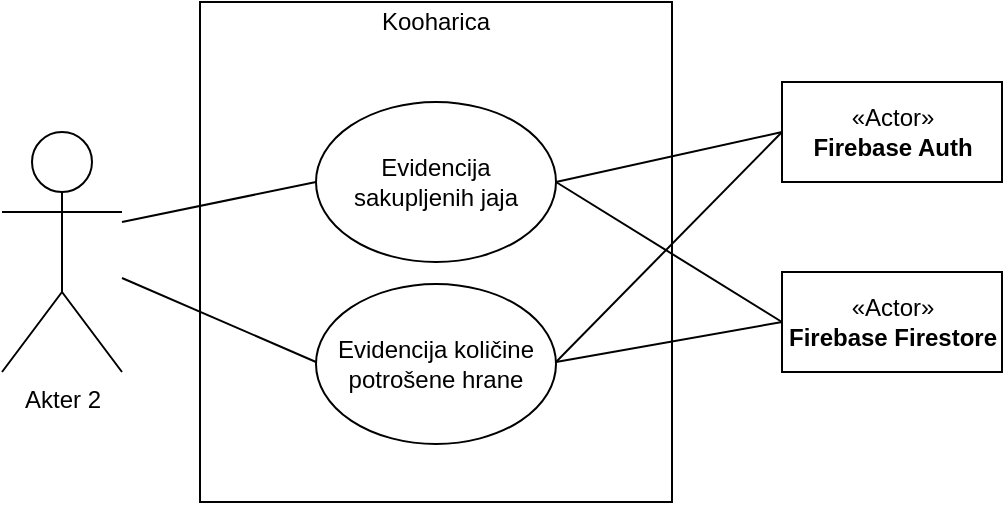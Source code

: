 <mxfile version="14.5.10" type="device"><diagram id="WSlb-377B8OESTIZ7gNn" name="Page-1"><mxGraphModel dx="734" dy="601" grid="1" gridSize="10" guides="1" tooltips="1" connect="1" arrows="1" fold="1" page="1" pageScale="1" pageWidth="827" pageHeight="1169" math="0" shadow="0"><root><mxCell id="0"/><mxCell id="1" parent="0"/><mxCell id="jX7p9ODw6ThJtBg9-2f8-1" value="Akter 2" style="shape=umlActor;verticalLabelPosition=bottom;verticalAlign=top;html=1;" parent="1" vertex="1"><mxGeometry x="310" y="165" width="60" height="120" as="geometry"/></mxCell><mxCell id="jX7p9ODw6ThJtBg9-2f8-2" value="" style="rounded=0;whiteSpace=wrap;html=1;" parent="1" vertex="1"><mxGeometry x="409" y="100" width="236" height="250" as="geometry"/></mxCell><mxCell id="jX7p9ODw6ThJtBg9-2f8-3" value="Kooharica" style="text;html=1;strokeColor=none;fillColor=none;align=center;verticalAlign=middle;whiteSpace=wrap;rounded=0;" parent="1" vertex="1"><mxGeometry x="507" y="100" width="40" height="20" as="geometry"/></mxCell><mxCell id="jX7p9ODw6ThJtBg9-2f8-9" value="«Actor»&lt;br&gt;&lt;b&gt;Firebase Auth&lt;/b&gt;" style="html=1;" parent="1" vertex="1"><mxGeometry x="700" y="140" width="110" height="50" as="geometry"/></mxCell><mxCell id="jX7p9ODw6ThJtBg9-2f8-10" value="«Actor»&lt;br&gt;&lt;b&gt;Firebase Firestore&lt;/b&gt;" style="html=1;" parent="1" vertex="1"><mxGeometry x="700" y="235" width="110" height="50" as="geometry"/></mxCell><mxCell id="jX7p9ODw6ThJtBg9-2f8-11" value="" style="endArrow=none;html=1;entryX=0;entryY=0.5;entryDx=0;entryDy=0;" parent="1" edge="1"><mxGeometry width="50" height="50" relative="1" as="geometry"><mxPoint x="370" y="210" as="sourcePoint"/><mxPoint x="467" y="190" as="targetPoint"/></mxGeometry></mxCell><mxCell id="jX7p9ODw6ThJtBg9-2f8-12" value="" style="endArrow=none;html=1;entryX=0;entryY=0.5;entryDx=0;entryDy=0;exitX=1;exitY=0.5;exitDx=0;exitDy=0;" parent="1" target="jX7p9ODw6ThJtBg9-2f8-9" edge="1"><mxGeometry width="50" height="50" relative="1" as="geometry"><mxPoint x="587" y="190" as="sourcePoint"/><mxPoint x="482" y="200" as="targetPoint"/></mxGeometry></mxCell><mxCell id="jX7p9ODw6ThJtBg9-2f8-13" value="" style="endArrow=none;html=1;entryX=0;entryY=0.5;entryDx=0;entryDy=0;" parent="1" source="jX7p9ODw6ThJtBg9-2f8-1" edge="1"><mxGeometry width="50" height="50" relative="1" as="geometry"><mxPoint x="390" y="230" as="sourcePoint"/><mxPoint x="467" y="280" as="targetPoint"/></mxGeometry></mxCell><mxCell id="jX7p9ODw6ThJtBg9-2f8-14" value="" style="endArrow=none;html=1;entryX=0;entryY=0.5;entryDx=0;entryDy=0;exitX=1;exitY=0.5;exitDx=0;exitDy=0;" parent="1" target="jX7p9ODw6ThJtBg9-2f8-10" edge="1"><mxGeometry width="50" height="50" relative="1" as="geometry"><mxPoint x="587" y="280" as="sourcePoint"/><mxPoint x="502" y="220" as="targetPoint"/></mxGeometry></mxCell><mxCell id="jX7p9ODw6ThJtBg9-2f8-15" value="" style="endArrow=none;html=1;entryX=0;entryY=0.5;entryDx=0;entryDy=0;exitX=1;exitY=0.5;exitDx=0;exitDy=0;" parent="1" target="jX7p9ODw6ThJtBg9-2f8-9" edge="1"><mxGeometry width="50" height="50" relative="1" as="geometry"><mxPoint x="587" y="280" as="sourcePoint"/><mxPoint x="512" y="230" as="targetPoint"/></mxGeometry></mxCell><mxCell id="jX7p9ODw6ThJtBg9-2f8-16" value="" style="endArrow=none;html=1;entryX=0;entryY=0.5;entryDx=0;entryDy=0;exitX=1;exitY=0.5;exitDx=0;exitDy=0;" parent="1" target="jX7p9ODw6ThJtBg9-2f8-10" edge="1"><mxGeometry width="50" height="50" relative="1" as="geometry"><mxPoint x="587" y="190" as="sourcePoint"/><mxPoint x="522" y="240" as="targetPoint"/></mxGeometry></mxCell><mxCell id="bP8phT1iYEKErBA6uqyo-1" value="Evidencija sakupljenih jaja" style="ellipse;whiteSpace=wrap;html=1;" vertex="1" parent="1"><mxGeometry x="467" y="150" width="120" height="80" as="geometry"/></mxCell><mxCell id="bP8phT1iYEKErBA6uqyo-2" value="Evidencija količine potrošene hrane" style="ellipse;whiteSpace=wrap;html=1;" vertex="1" parent="1"><mxGeometry x="467" y="241" width="120" height="80" as="geometry"/></mxCell></root></mxGraphModel></diagram></mxfile>